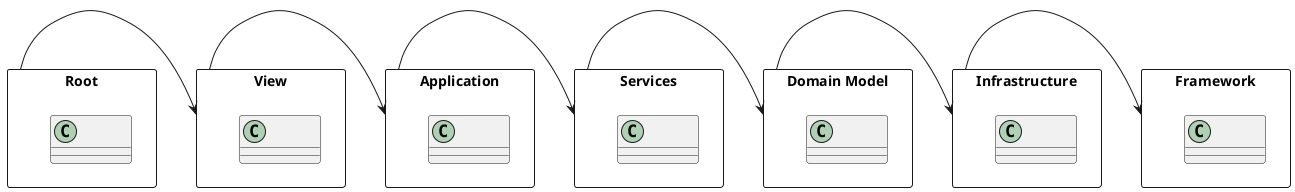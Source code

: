 @startuml Layers
allowmixing

skinparam class {
    fontColor Transparent
    stereotypeFontColor Transparent
}


rectangle Root {
    class A11111 { }
}

rectangle Application {
    class A33333 { }
}

rectangle Services {
    class A44444 { }
}

rectangle "Domain Model" as Domain {
    class A55555 { }
}

rectangle View {
    class A22222 { }
}

rectangle Infrastructure {
    class A66666 { }
}

rectangle Framework {
    class A77777 { }
}

Root -r-> View
View -r-> Application
Application -r-> Services
Services -r-> Domain
Domain -r-> Infrastructure
Infrastructure -r-> Framework

@enduml